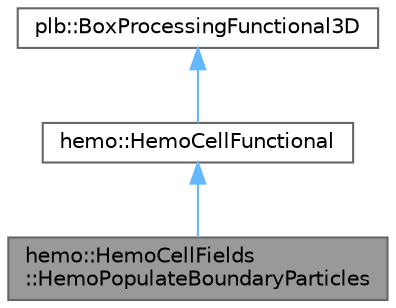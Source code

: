 digraph "hemo::HemoCellFields::HemoPopulateBoundaryParticles"
{
 // LATEX_PDF_SIZE
  bgcolor="transparent";
  edge [fontname=Helvetica,fontsize=10,labelfontname=Helvetica,labelfontsize=10];
  node [fontname=Helvetica,fontsize=10,shape=box,height=0.2,width=0.4];
  Node1 [id="Node000001",label="hemo::HemoCellFields\l::HemoPopulateBoundaryParticles",height=0.2,width=0.4,color="gray40", fillcolor="grey60", style="filled", fontcolor="black",tooltip=" "];
  Node2 -> Node1 [id="edge1_Node000001_Node000002",dir="back",color="steelblue1",style="solid",tooltip=" "];
  Node2 [id="Node000002",label="hemo::HemoCellFunctional",height=0.2,width=0.4,color="gray40", fillcolor="white", style="filled",URL="$classhemo_1_1HemoCellFunctional.html",tooltip=" "];
  Node3 -> Node2 [id="edge2_Node000002_Node000003",dir="back",color="steelblue1",style="solid",tooltip=" "];
  Node3 [id="Node000003",label="plb::BoxProcessingFunctional3D",height=0.2,width=0.4,color="gray40", fillcolor="white", style="filled",tooltip=" "];
}
